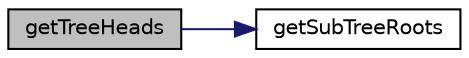 digraph "getTreeHeads"
{
 // LATEX_PDF_SIZE
  edge [fontname="Helvetica",fontsize="10",labelfontname="Helvetica",labelfontsize="10"];
  node [fontname="Helvetica",fontsize="10",shape=record];
  rankdir="LR";
  Node1 [label="getTreeHeads",height=0.2,width=0.4,color="black", fillcolor="grey75", style="filled", fontcolor="black",tooltip=" "];
  Node1 -> Node2 [color="midnightblue",fontsize="10",style="solid",fontname="Helvetica"];
  Node2 [label="getSubTreeRoots",height=0.2,width=0.4,color="black", fillcolor="white", style="filled",URL="$supernodal__etree_8c.html#a0cdcec6d1fb13a6150d955e8df97b515",tooltip=" "];
}
